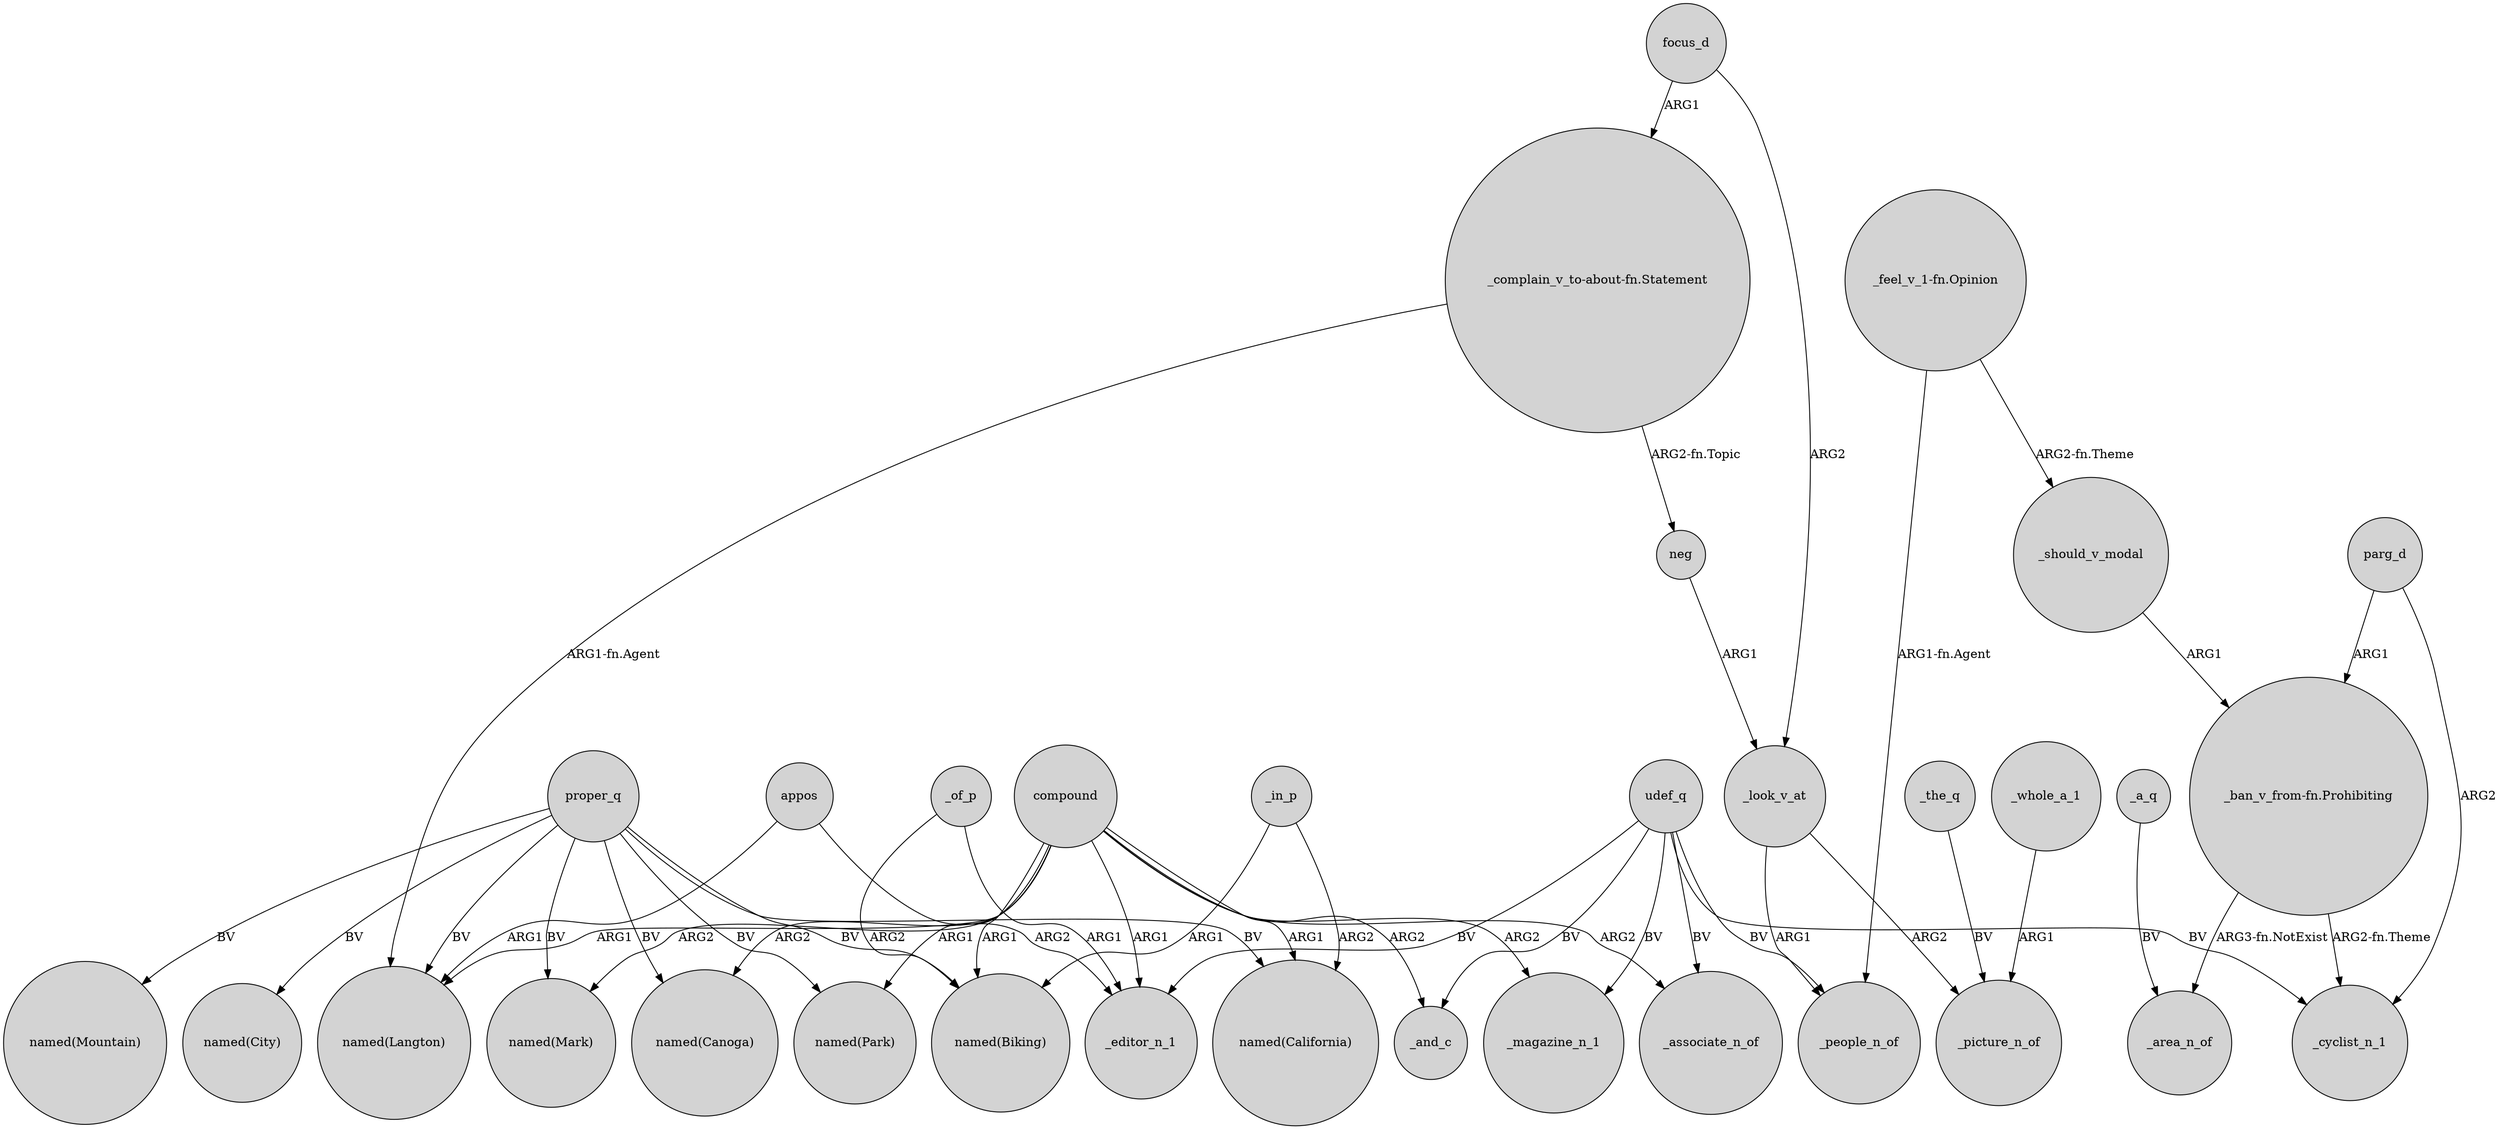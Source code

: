 digraph {
	node [shape=circle style=filled]
	appos -> _editor_n_1 [label=ARG2]
	_in_p -> "named(California)" [label=ARG2]
	parg_d -> "_ban_v_from-fn.Prohibiting" [label=ARG1]
	"_feel_v_1-fn.Opinion" -> _should_v_modal [label="ARG2-fn.Theme"]
	appos -> "named(Langton)" [label=ARG1]
	_a_q -> _area_n_of [label=BV]
	proper_q -> "named(Mountain)" [label=BV]
	_whole_a_1 -> _picture_n_of [label=ARG1]
	proper_q -> "named(California)" [label=BV]
	compound -> "named(Mark)" [label=ARG2]
	compound -> "named(Canoga)" [label=ARG2]
	"_ban_v_from-fn.Prohibiting" -> _cyclist_n_1 [label="ARG2-fn.Theme"]
	udef_q -> _associate_n_of [label=BV]
	"_complain_v_to-about-fn.Statement" -> neg [label="ARG2-fn.Topic"]
	_should_v_modal -> "_ban_v_from-fn.Prohibiting" [label=ARG1]
	proper_q -> "named(Langton)" [label=BV]
	compound -> _editor_n_1 [label=ARG1]
	proper_q -> "named(Mark)" [label=BV]
	proper_q -> "named(Park)" [label=BV]
	parg_d -> _cyclist_n_1 [label=ARG2]
	udef_q -> _people_n_of [label=BV]
	_look_v_at -> _people_n_of [label=ARG1]
	_of_p -> _editor_n_1 [label=ARG1]
	compound -> "named(Biking)" [label=ARG1]
	compound -> _and_c [label=ARG2]
	udef_q -> _magazine_n_1 [label=BV]
	compound -> "named(California)" [label=ARG1]
	_in_p -> "named(Biking)" [label=ARG1]
	proper_q -> "named(City)" [label=BV]
	focus_d -> "_complain_v_to-about-fn.Statement" [label=ARG1]
	udef_q -> _cyclist_n_1 [label=BV]
	compound -> _magazine_n_1 [label=ARG2]
	_of_p -> "named(Biking)" [label=ARG2]
	udef_q -> _editor_n_1 [label=BV]
	compound -> "named(Langton)" [label=ARG1]
	neg -> _look_v_at [label=ARG1]
	focus_d -> _look_v_at [label=ARG2]
	_the_q -> _picture_n_of [label=BV]
	"_complain_v_to-about-fn.Statement" -> "named(Langton)" [label="ARG1-fn.Agent"]
	compound -> "named(Park)" [label=ARG1]
	"_feel_v_1-fn.Opinion" -> _people_n_of [label="ARG1-fn.Agent"]
	proper_q -> "named(Biking)" [label=BV]
	proper_q -> "named(Canoga)" [label=BV]
	compound -> _associate_n_of [label=ARG2]
	udef_q -> _and_c [label=BV]
	_look_v_at -> _picture_n_of [label=ARG2]
	"_ban_v_from-fn.Prohibiting" -> _area_n_of [label="ARG3-fn.NotExist"]
}
